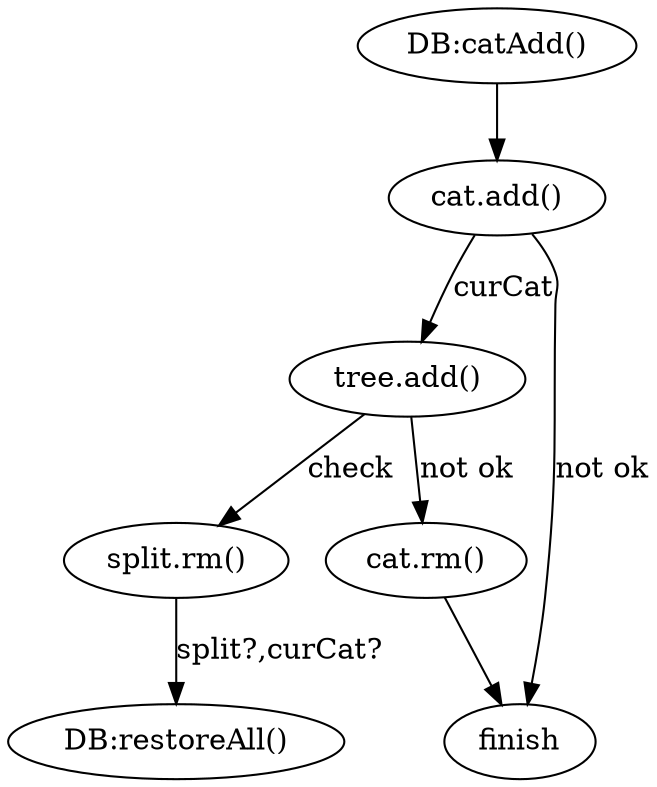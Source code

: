 digraph {
	
	// imp -> "op.ins()" -> "op.__updateTrans__()" -> "cat.__update__()" -> "op.__updateCat__()"

	"DB:catAdd()" -> "cat.add()"
		"cat.add()" -> "tree.add()" [label="curCat"]
		"cat.add()" -> "finish" [label="not ok"]
		"tree.add()" -> "split.rm()" [label="check"]
		"tree.add()" -> "cat.rm()" [label="not ok"]
		"cat.rm()" -> "finish"
		"split.rm()" -> "DB:restoreAll()" [label="split?,curCat?"]
	

	"DB:restoreAll()"
	// "cat.add()" -> "op.__updateCat__()" [label="updating\n cat"]
	// "cat.rm()" -> "tree.rm()" -> "op.__updateCat__()"
	// "cat.mov()" -> "op.__updateCat__()"
	// "cat.ren()" -> "tree.ren()" -> "op.__rmCat__()" -> "op.__updateCat__()"


	// "trans.add()" -> "op.ins()" 
	// "trans.rm()" -> "op.ins()" 
	// "trans.mov()" -> "op.ins()" 

	// "tree.add()"
	// "tree.ren()" -> "op.__rmCat__()" -> "cat.ren()" -> "op.__updateCat__()"
	// "tree.mov()"
	// "tree.rm()" -> "cat.rm()" -> "op.__updateCat__()"

	// "split.add()" -> "op.__updateSplit__()"
	// 				"op.__updateSplit__()" -> "cat.add()" [label="cat_name!=hash"]
	// "split.rm()" -> imp 


}
